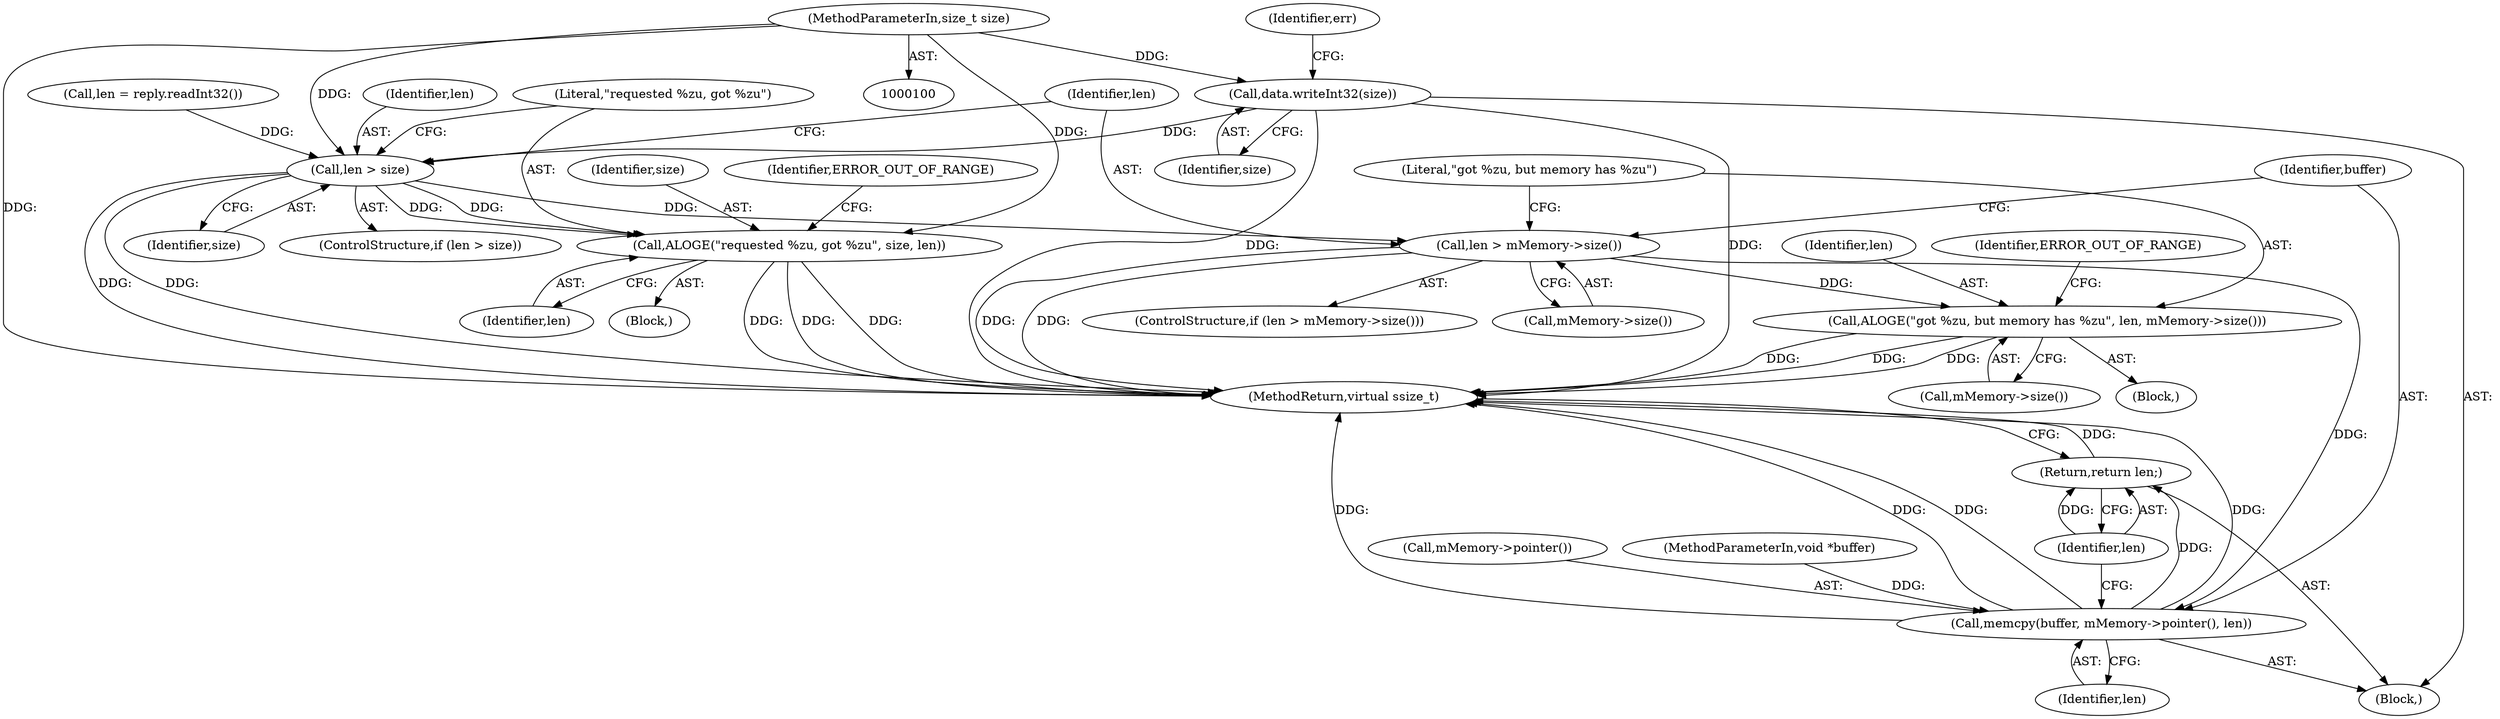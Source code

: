 digraph "0_Android_51504928746edff6c94a1c498cf99c0a83bedaed@API" {
"1000111" [label="(Call,data.writeInt32(size))"];
"1000103" [label="(MethodParameterIn,size_t size)"];
"1000144" [label="(Call,len > size)"];
"1000148" [label="(Call,ALOGE(\"requested %zu, got %zu\", size, len))"];
"1000155" [label="(Call,len > mMemory->size())"];
"1000159" [label="(Call,ALOGE(\"got %zu, but memory has %zu\", len, mMemory->size()))"];
"1000165" [label="(Call,memcpy(buffer, mMemory->pointer(), len))"];
"1000169" [label="(Return,return len;)"];
"1000157" [label="(Call,mMemory->size())"];
"1000169" [label="(Return,return len;)"];
"1000160" [label="(Literal,\"got %zu, but memory has %zu\")"];
"1000166" [label="(Identifier,buffer)"];
"1000148" [label="(Call,ALOGE(\"requested %zu, got %zu\", size, len))"];
"1000143" [label="(ControlStructure,if (len > size))"];
"1000146" [label="(Identifier,size)"];
"1000151" [label="(Identifier,len)"];
"1000167" [label="(Call,mMemory->pointer())"];
"1000104" [label="(Block,)"];
"1000145" [label="(Identifier,len)"];
"1000165" [label="(Call,memcpy(buffer, mMemory->pointer(), len))"];
"1000161" [label="(Identifier,len)"];
"1000144" [label="(Call,len > size)"];
"1000111" [label="(Call,data.writeInt32(size))"];
"1000115" [label="(Identifier,err)"];
"1000164" [label="(Identifier,ERROR_OUT_OF_RANGE)"];
"1000112" [label="(Identifier,size)"];
"1000103" [label="(MethodParameterIn,size_t size)"];
"1000159" [label="(Call,ALOGE(\"got %zu, but memory has %zu\", len, mMemory->size()))"];
"1000147" [label="(Block,)"];
"1000156" [label="(Identifier,len)"];
"1000170" [label="(Identifier,len)"];
"1000150" [label="(Identifier,size)"];
"1000140" [label="(Call,len = reply.readInt32())"];
"1000158" [label="(Block,)"];
"1000153" [label="(Identifier,ERROR_OUT_OF_RANGE)"];
"1000171" [label="(MethodReturn,virtual ssize_t)"];
"1000168" [label="(Identifier,len)"];
"1000155" [label="(Call,len > mMemory->size())"];
"1000149" [label="(Literal,\"requested %zu, got %zu\")"];
"1000162" [label="(Call,mMemory->size())"];
"1000154" [label="(ControlStructure,if (len > mMemory->size()))"];
"1000102" [label="(MethodParameterIn,void *buffer)"];
"1000111" -> "1000104"  [label="AST: "];
"1000111" -> "1000112"  [label="CFG: "];
"1000112" -> "1000111"  [label="AST: "];
"1000115" -> "1000111"  [label="CFG: "];
"1000111" -> "1000171"  [label="DDG: "];
"1000111" -> "1000171"  [label="DDG: "];
"1000103" -> "1000111"  [label="DDG: "];
"1000111" -> "1000144"  [label="DDG: "];
"1000103" -> "1000100"  [label="AST: "];
"1000103" -> "1000171"  [label="DDG: "];
"1000103" -> "1000144"  [label="DDG: "];
"1000103" -> "1000148"  [label="DDG: "];
"1000144" -> "1000143"  [label="AST: "];
"1000144" -> "1000146"  [label="CFG: "];
"1000145" -> "1000144"  [label="AST: "];
"1000146" -> "1000144"  [label="AST: "];
"1000149" -> "1000144"  [label="CFG: "];
"1000156" -> "1000144"  [label="CFG: "];
"1000144" -> "1000171"  [label="DDG: "];
"1000144" -> "1000171"  [label="DDG: "];
"1000140" -> "1000144"  [label="DDG: "];
"1000144" -> "1000148"  [label="DDG: "];
"1000144" -> "1000148"  [label="DDG: "];
"1000144" -> "1000155"  [label="DDG: "];
"1000148" -> "1000147"  [label="AST: "];
"1000148" -> "1000151"  [label="CFG: "];
"1000149" -> "1000148"  [label="AST: "];
"1000150" -> "1000148"  [label="AST: "];
"1000151" -> "1000148"  [label="AST: "];
"1000153" -> "1000148"  [label="CFG: "];
"1000148" -> "1000171"  [label="DDG: "];
"1000148" -> "1000171"  [label="DDG: "];
"1000148" -> "1000171"  [label="DDG: "];
"1000155" -> "1000154"  [label="AST: "];
"1000155" -> "1000157"  [label="CFG: "];
"1000156" -> "1000155"  [label="AST: "];
"1000157" -> "1000155"  [label="AST: "];
"1000160" -> "1000155"  [label="CFG: "];
"1000166" -> "1000155"  [label="CFG: "];
"1000155" -> "1000171"  [label="DDG: "];
"1000155" -> "1000171"  [label="DDG: "];
"1000155" -> "1000159"  [label="DDG: "];
"1000155" -> "1000165"  [label="DDG: "];
"1000159" -> "1000158"  [label="AST: "];
"1000159" -> "1000162"  [label="CFG: "];
"1000160" -> "1000159"  [label="AST: "];
"1000161" -> "1000159"  [label="AST: "];
"1000162" -> "1000159"  [label="AST: "];
"1000164" -> "1000159"  [label="CFG: "];
"1000159" -> "1000171"  [label="DDG: "];
"1000159" -> "1000171"  [label="DDG: "];
"1000159" -> "1000171"  [label="DDG: "];
"1000165" -> "1000104"  [label="AST: "];
"1000165" -> "1000168"  [label="CFG: "];
"1000166" -> "1000165"  [label="AST: "];
"1000167" -> "1000165"  [label="AST: "];
"1000168" -> "1000165"  [label="AST: "];
"1000170" -> "1000165"  [label="CFG: "];
"1000165" -> "1000171"  [label="DDG: "];
"1000165" -> "1000171"  [label="DDG: "];
"1000165" -> "1000171"  [label="DDG: "];
"1000165" -> "1000171"  [label="DDG: "];
"1000102" -> "1000165"  [label="DDG: "];
"1000165" -> "1000169"  [label="DDG: "];
"1000169" -> "1000104"  [label="AST: "];
"1000169" -> "1000170"  [label="CFG: "];
"1000170" -> "1000169"  [label="AST: "];
"1000171" -> "1000169"  [label="CFG: "];
"1000169" -> "1000171"  [label="DDG: "];
"1000170" -> "1000169"  [label="DDG: "];
}
